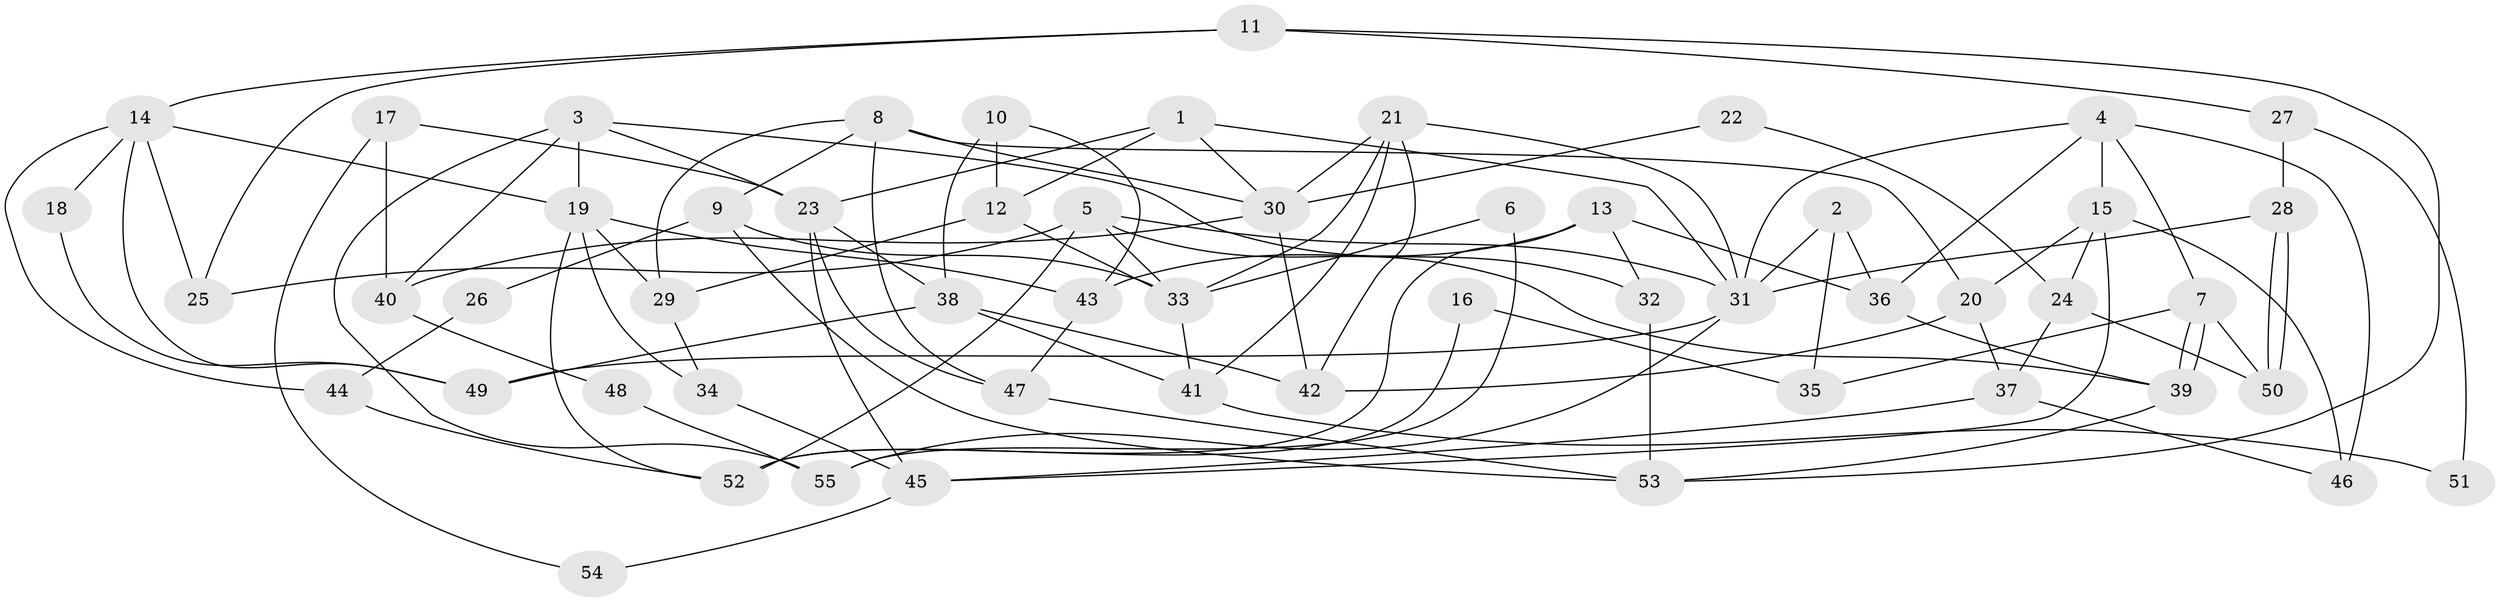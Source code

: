 // Generated by graph-tools (version 1.1) at 2025/02/03/09/25 03:02:00]
// undirected, 55 vertices, 110 edges
graph export_dot {
graph [start="1"]
  node [color=gray90,style=filled];
  1;
  2;
  3;
  4;
  5;
  6;
  7;
  8;
  9;
  10;
  11;
  12;
  13;
  14;
  15;
  16;
  17;
  18;
  19;
  20;
  21;
  22;
  23;
  24;
  25;
  26;
  27;
  28;
  29;
  30;
  31;
  32;
  33;
  34;
  35;
  36;
  37;
  38;
  39;
  40;
  41;
  42;
  43;
  44;
  45;
  46;
  47;
  48;
  49;
  50;
  51;
  52;
  53;
  54;
  55;
  1 -- 12;
  1 -- 31;
  1 -- 23;
  1 -- 30;
  2 -- 31;
  2 -- 36;
  2 -- 35;
  3 -- 32;
  3 -- 23;
  3 -- 19;
  3 -- 40;
  3 -- 55;
  4 -- 31;
  4 -- 46;
  4 -- 7;
  4 -- 15;
  4 -- 36;
  5 -- 39;
  5 -- 33;
  5 -- 25;
  5 -- 31;
  5 -- 52;
  6 -- 33;
  6 -- 55;
  7 -- 39;
  7 -- 39;
  7 -- 35;
  7 -- 50;
  8 -- 20;
  8 -- 47;
  8 -- 9;
  8 -- 29;
  8 -- 30;
  9 -- 33;
  9 -- 26;
  9 -- 53;
  10 -- 38;
  10 -- 43;
  10 -- 12;
  11 -- 25;
  11 -- 53;
  11 -- 14;
  11 -- 27;
  12 -- 33;
  12 -- 29;
  13 -- 52;
  13 -- 36;
  13 -- 32;
  13 -- 43;
  14 -- 19;
  14 -- 18;
  14 -- 25;
  14 -- 44;
  14 -- 49;
  15 -- 24;
  15 -- 20;
  15 -- 45;
  15 -- 46;
  16 -- 52;
  16 -- 35;
  17 -- 40;
  17 -- 23;
  17 -- 54;
  18 -- 49;
  19 -- 29;
  19 -- 34;
  19 -- 43;
  19 -- 52;
  20 -- 42;
  20 -- 37;
  21 -- 30;
  21 -- 31;
  21 -- 33;
  21 -- 41;
  21 -- 42;
  22 -- 24;
  22 -- 30;
  23 -- 45;
  23 -- 38;
  23 -- 47;
  24 -- 50;
  24 -- 37;
  26 -- 44;
  27 -- 28;
  27 -- 51;
  28 -- 31;
  28 -- 50;
  28 -- 50;
  29 -- 34;
  30 -- 40;
  30 -- 42;
  31 -- 49;
  31 -- 55;
  32 -- 53;
  33 -- 41;
  34 -- 45;
  36 -- 39;
  37 -- 45;
  37 -- 46;
  38 -- 42;
  38 -- 41;
  38 -- 49;
  39 -- 53;
  40 -- 48;
  41 -- 51;
  43 -- 47;
  44 -- 52;
  45 -- 54;
  47 -- 53;
  48 -- 55;
}
